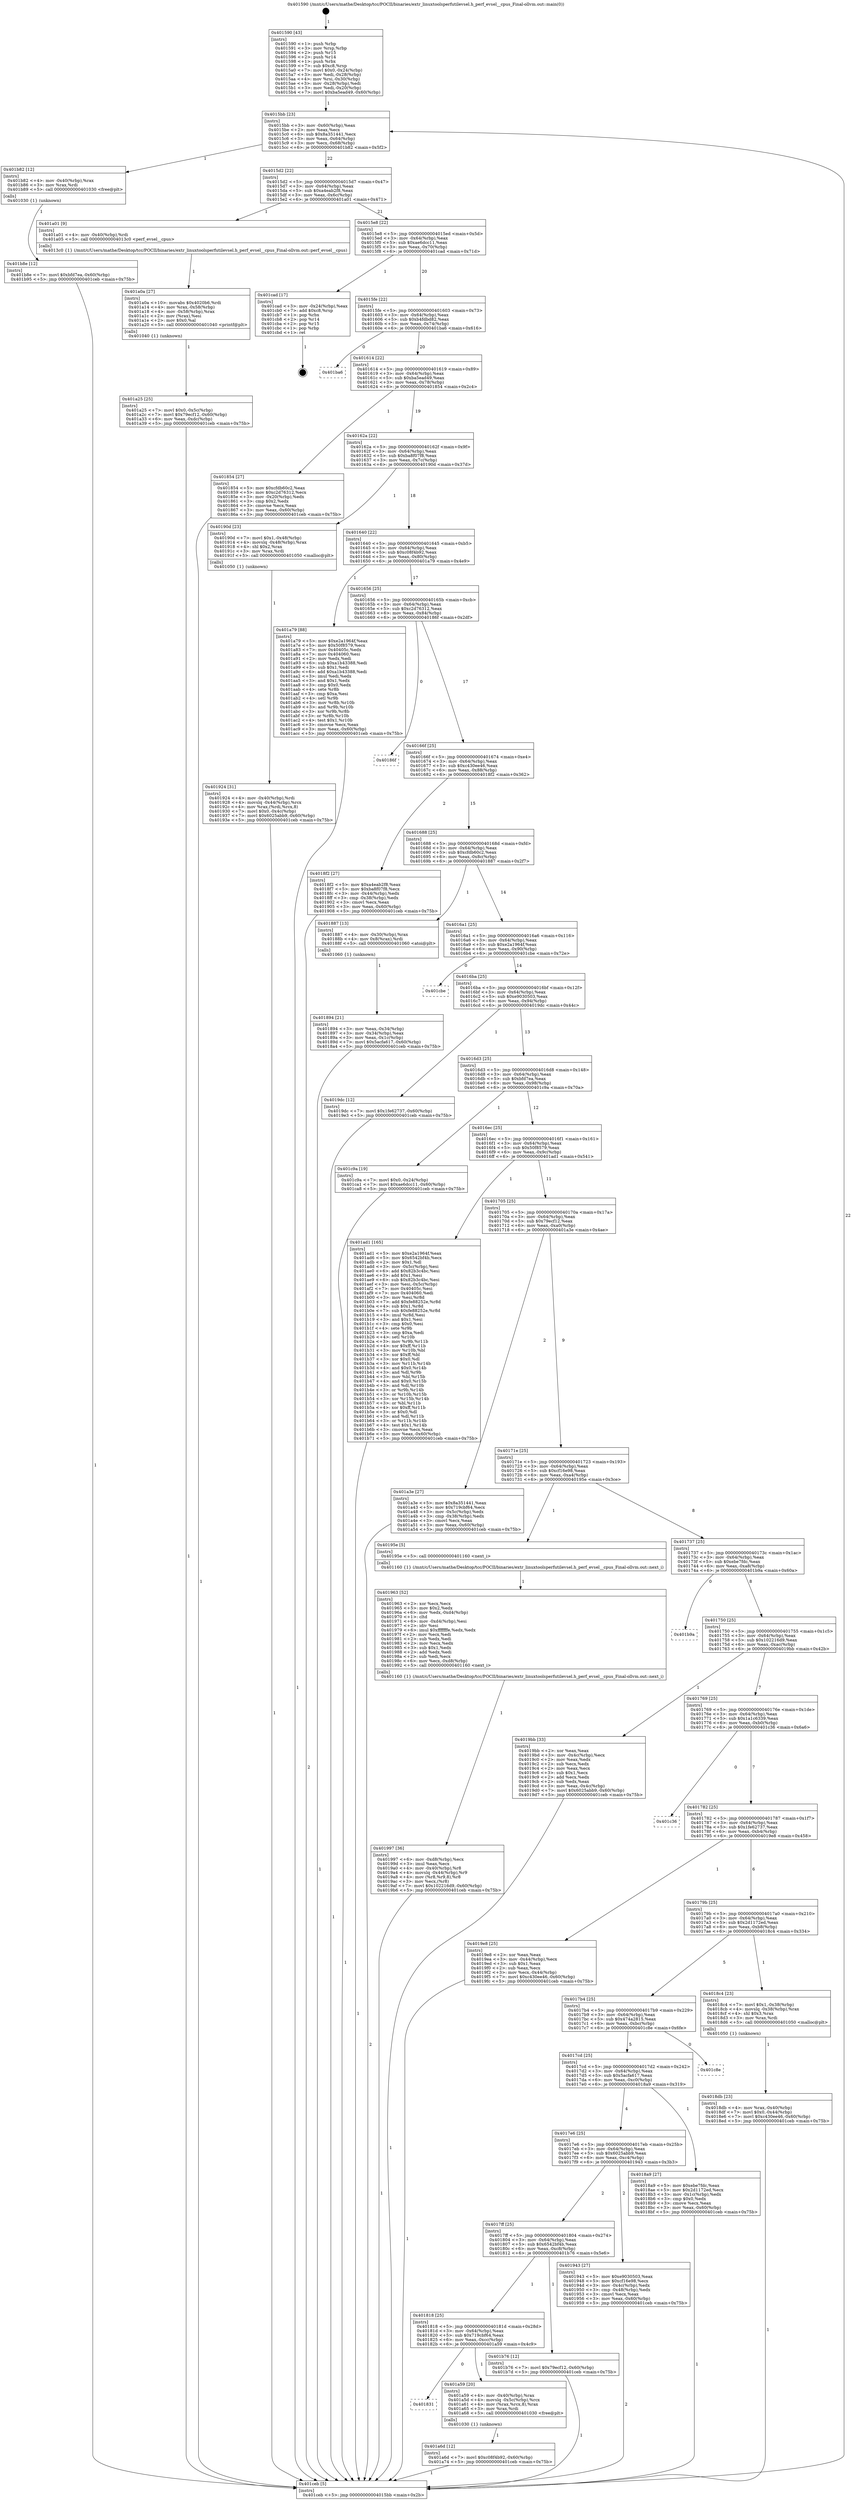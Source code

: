 digraph "0x401590" {
  label = "0x401590 (/mnt/c/Users/mathe/Desktop/tcc/POCII/binaries/extr_linuxtoolsperfutilevsel.h_perf_evsel__cpus_Final-ollvm.out::main(0))"
  labelloc = "t"
  node[shape=record]

  Entry [label="",width=0.3,height=0.3,shape=circle,fillcolor=black,style=filled]
  "0x4015bb" [label="{
     0x4015bb [23]\l
     | [instrs]\l
     &nbsp;&nbsp;0x4015bb \<+3\>: mov -0x60(%rbp),%eax\l
     &nbsp;&nbsp;0x4015be \<+2\>: mov %eax,%ecx\l
     &nbsp;&nbsp;0x4015c0 \<+6\>: sub $0x8a351441,%ecx\l
     &nbsp;&nbsp;0x4015c6 \<+3\>: mov %eax,-0x64(%rbp)\l
     &nbsp;&nbsp;0x4015c9 \<+3\>: mov %ecx,-0x68(%rbp)\l
     &nbsp;&nbsp;0x4015cc \<+6\>: je 0000000000401b82 \<main+0x5f2\>\l
  }"]
  "0x401b82" [label="{
     0x401b82 [12]\l
     | [instrs]\l
     &nbsp;&nbsp;0x401b82 \<+4\>: mov -0x40(%rbp),%rax\l
     &nbsp;&nbsp;0x401b86 \<+3\>: mov %rax,%rdi\l
     &nbsp;&nbsp;0x401b89 \<+5\>: call 0000000000401030 \<free@plt\>\l
     | [calls]\l
     &nbsp;&nbsp;0x401030 \{1\} (unknown)\l
  }"]
  "0x4015d2" [label="{
     0x4015d2 [22]\l
     | [instrs]\l
     &nbsp;&nbsp;0x4015d2 \<+5\>: jmp 00000000004015d7 \<main+0x47\>\l
     &nbsp;&nbsp;0x4015d7 \<+3\>: mov -0x64(%rbp),%eax\l
     &nbsp;&nbsp;0x4015da \<+5\>: sub $0xa4eab2f8,%eax\l
     &nbsp;&nbsp;0x4015df \<+3\>: mov %eax,-0x6c(%rbp)\l
     &nbsp;&nbsp;0x4015e2 \<+6\>: je 0000000000401a01 \<main+0x471\>\l
  }"]
  Exit [label="",width=0.3,height=0.3,shape=circle,fillcolor=black,style=filled,peripheries=2]
  "0x401a01" [label="{
     0x401a01 [9]\l
     | [instrs]\l
     &nbsp;&nbsp;0x401a01 \<+4\>: mov -0x40(%rbp),%rdi\l
     &nbsp;&nbsp;0x401a05 \<+5\>: call 00000000004013c0 \<perf_evsel__cpus\>\l
     | [calls]\l
     &nbsp;&nbsp;0x4013c0 \{1\} (/mnt/c/Users/mathe/Desktop/tcc/POCII/binaries/extr_linuxtoolsperfutilevsel.h_perf_evsel__cpus_Final-ollvm.out::perf_evsel__cpus)\l
  }"]
  "0x4015e8" [label="{
     0x4015e8 [22]\l
     | [instrs]\l
     &nbsp;&nbsp;0x4015e8 \<+5\>: jmp 00000000004015ed \<main+0x5d\>\l
     &nbsp;&nbsp;0x4015ed \<+3\>: mov -0x64(%rbp),%eax\l
     &nbsp;&nbsp;0x4015f0 \<+5\>: sub $0xae6dcc11,%eax\l
     &nbsp;&nbsp;0x4015f5 \<+3\>: mov %eax,-0x70(%rbp)\l
     &nbsp;&nbsp;0x4015f8 \<+6\>: je 0000000000401cad \<main+0x71d\>\l
  }"]
  "0x401b8e" [label="{
     0x401b8e [12]\l
     | [instrs]\l
     &nbsp;&nbsp;0x401b8e \<+7\>: movl $0xbfd7ea,-0x60(%rbp)\l
     &nbsp;&nbsp;0x401b95 \<+5\>: jmp 0000000000401ceb \<main+0x75b\>\l
  }"]
  "0x401cad" [label="{
     0x401cad [17]\l
     | [instrs]\l
     &nbsp;&nbsp;0x401cad \<+3\>: mov -0x24(%rbp),%eax\l
     &nbsp;&nbsp;0x401cb0 \<+7\>: add $0xc8,%rsp\l
     &nbsp;&nbsp;0x401cb7 \<+1\>: pop %rbx\l
     &nbsp;&nbsp;0x401cb8 \<+2\>: pop %r14\l
     &nbsp;&nbsp;0x401cba \<+2\>: pop %r15\l
     &nbsp;&nbsp;0x401cbc \<+1\>: pop %rbp\l
     &nbsp;&nbsp;0x401cbd \<+1\>: ret\l
  }"]
  "0x4015fe" [label="{
     0x4015fe [22]\l
     | [instrs]\l
     &nbsp;&nbsp;0x4015fe \<+5\>: jmp 0000000000401603 \<main+0x73\>\l
     &nbsp;&nbsp;0x401603 \<+3\>: mov -0x64(%rbp),%eax\l
     &nbsp;&nbsp;0x401606 \<+5\>: sub $0xb4fdbd82,%eax\l
     &nbsp;&nbsp;0x40160b \<+3\>: mov %eax,-0x74(%rbp)\l
     &nbsp;&nbsp;0x40160e \<+6\>: je 0000000000401ba6 \<main+0x616\>\l
  }"]
  "0x401a6d" [label="{
     0x401a6d [12]\l
     | [instrs]\l
     &nbsp;&nbsp;0x401a6d \<+7\>: movl $0xc08f4b92,-0x60(%rbp)\l
     &nbsp;&nbsp;0x401a74 \<+5\>: jmp 0000000000401ceb \<main+0x75b\>\l
  }"]
  "0x401ba6" [label="{
     0x401ba6\l
  }", style=dashed]
  "0x401614" [label="{
     0x401614 [22]\l
     | [instrs]\l
     &nbsp;&nbsp;0x401614 \<+5\>: jmp 0000000000401619 \<main+0x89\>\l
     &nbsp;&nbsp;0x401619 \<+3\>: mov -0x64(%rbp),%eax\l
     &nbsp;&nbsp;0x40161c \<+5\>: sub $0xba5ead49,%eax\l
     &nbsp;&nbsp;0x401621 \<+3\>: mov %eax,-0x78(%rbp)\l
     &nbsp;&nbsp;0x401624 \<+6\>: je 0000000000401854 \<main+0x2c4\>\l
  }"]
  "0x401831" [label="{
     0x401831\l
  }", style=dashed]
  "0x401854" [label="{
     0x401854 [27]\l
     | [instrs]\l
     &nbsp;&nbsp;0x401854 \<+5\>: mov $0xcfdb60c2,%eax\l
     &nbsp;&nbsp;0x401859 \<+5\>: mov $0xc2d76312,%ecx\l
     &nbsp;&nbsp;0x40185e \<+3\>: mov -0x20(%rbp),%edx\l
     &nbsp;&nbsp;0x401861 \<+3\>: cmp $0x2,%edx\l
     &nbsp;&nbsp;0x401864 \<+3\>: cmovne %ecx,%eax\l
     &nbsp;&nbsp;0x401867 \<+3\>: mov %eax,-0x60(%rbp)\l
     &nbsp;&nbsp;0x40186a \<+5\>: jmp 0000000000401ceb \<main+0x75b\>\l
  }"]
  "0x40162a" [label="{
     0x40162a [22]\l
     | [instrs]\l
     &nbsp;&nbsp;0x40162a \<+5\>: jmp 000000000040162f \<main+0x9f\>\l
     &nbsp;&nbsp;0x40162f \<+3\>: mov -0x64(%rbp),%eax\l
     &nbsp;&nbsp;0x401632 \<+5\>: sub $0xba8f07f8,%eax\l
     &nbsp;&nbsp;0x401637 \<+3\>: mov %eax,-0x7c(%rbp)\l
     &nbsp;&nbsp;0x40163a \<+6\>: je 000000000040190d \<main+0x37d\>\l
  }"]
  "0x401ceb" [label="{
     0x401ceb [5]\l
     | [instrs]\l
     &nbsp;&nbsp;0x401ceb \<+5\>: jmp 00000000004015bb \<main+0x2b\>\l
  }"]
  "0x401590" [label="{
     0x401590 [43]\l
     | [instrs]\l
     &nbsp;&nbsp;0x401590 \<+1\>: push %rbp\l
     &nbsp;&nbsp;0x401591 \<+3\>: mov %rsp,%rbp\l
     &nbsp;&nbsp;0x401594 \<+2\>: push %r15\l
     &nbsp;&nbsp;0x401596 \<+2\>: push %r14\l
     &nbsp;&nbsp;0x401598 \<+1\>: push %rbx\l
     &nbsp;&nbsp;0x401599 \<+7\>: sub $0xc8,%rsp\l
     &nbsp;&nbsp;0x4015a0 \<+7\>: movl $0x0,-0x24(%rbp)\l
     &nbsp;&nbsp;0x4015a7 \<+3\>: mov %edi,-0x28(%rbp)\l
     &nbsp;&nbsp;0x4015aa \<+4\>: mov %rsi,-0x30(%rbp)\l
     &nbsp;&nbsp;0x4015ae \<+3\>: mov -0x28(%rbp),%edi\l
     &nbsp;&nbsp;0x4015b1 \<+3\>: mov %edi,-0x20(%rbp)\l
     &nbsp;&nbsp;0x4015b4 \<+7\>: movl $0xba5ead49,-0x60(%rbp)\l
  }"]
  "0x401a59" [label="{
     0x401a59 [20]\l
     | [instrs]\l
     &nbsp;&nbsp;0x401a59 \<+4\>: mov -0x40(%rbp),%rax\l
     &nbsp;&nbsp;0x401a5d \<+4\>: movslq -0x5c(%rbp),%rcx\l
     &nbsp;&nbsp;0x401a61 \<+4\>: mov (%rax,%rcx,8),%rax\l
     &nbsp;&nbsp;0x401a65 \<+3\>: mov %rax,%rdi\l
     &nbsp;&nbsp;0x401a68 \<+5\>: call 0000000000401030 \<free@plt\>\l
     | [calls]\l
     &nbsp;&nbsp;0x401030 \{1\} (unknown)\l
  }"]
  "0x40190d" [label="{
     0x40190d [23]\l
     | [instrs]\l
     &nbsp;&nbsp;0x40190d \<+7\>: movl $0x1,-0x48(%rbp)\l
     &nbsp;&nbsp;0x401914 \<+4\>: movslq -0x48(%rbp),%rax\l
     &nbsp;&nbsp;0x401918 \<+4\>: shl $0x2,%rax\l
     &nbsp;&nbsp;0x40191c \<+3\>: mov %rax,%rdi\l
     &nbsp;&nbsp;0x40191f \<+5\>: call 0000000000401050 \<malloc@plt\>\l
     | [calls]\l
     &nbsp;&nbsp;0x401050 \{1\} (unknown)\l
  }"]
  "0x401640" [label="{
     0x401640 [22]\l
     | [instrs]\l
     &nbsp;&nbsp;0x401640 \<+5\>: jmp 0000000000401645 \<main+0xb5\>\l
     &nbsp;&nbsp;0x401645 \<+3\>: mov -0x64(%rbp),%eax\l
     &nbsp;&nbsp;0x401648 \<+5\>: sub $0xc08f4b92,%eax\l
     &nbsp;&nbsp;0x40164d \<+3\>: mov %eax,-0x80(%rbp)\l
     &nbsp;&nbsp;0x401650 \<+6\>: je 0000000000401a79 \<main+0x4e9\>\l
  }"]
  "0x401818" [label="{
     0x401818 [25]\l
     | [instrs]\l
     &nbsp;&nbsp;0x401818 \<+5\>: jmp 000000000040181d \<main+0x28d\>\l
     &nbsp;&nbsp;0x40181d \<+3\>: mov -0x64(%rbp),%eax\l
     &nbsp;&nbsp;0x401820 \<+5\>: sub $0x719cbf64,%eax\l
     &nbsp;&nbsp;0x401825 \<+6\>: mov %eax,-0xcc(%rbp)\l
     &nbsp;&nbsp;0x40182b \<+6\>: je 0000000000401a59 \<main+0x4c9\>\l
  }"]
  "0x401a79" [label="{
     0x401a79 [88]\l
     | [instrs]\l
     &nbsp;&nbsp;0x401a79 \<+5\>: mov $0xe2a1964f,%eax\l
     &nbsp;&nbsp;0x401a7e \<+5\>: mov $0x50f8579,%ecx\l
     &nbsp;&nbsp;0x401a83 \<+7\>: mov 0x40405c,%edx\l
     &nbsp;&nbsp;0x401a8a \<+7\>: mov 0x404060,%esi\l
     &nbsp;&nbsp;0x401a91 \<+2\>: mov %edx,%edi\l
     &nbsp;&nbsp;0x401a93 \<+6\>: sub $0xa1b43388,%edi\l
     &nbsp;&nbsp;0x401a99 \<+3\>: sub $0x1,%edi\l
     &nbsp;&nbsp;0x401a9c \<+6\>: add $0xa1b43388,%edi\l
     &nbsp;&nbsp;0x401aa2 \<+3\>: imul %edi,%edx\l
     &nbsp;&nbsp;0x401aa5 \<+3\>: and $0x1,%edx\l
     &nbsp;&nbsp;0x401aa8 \<+3\>: cmp $0x0,%edx\l
     &nbsp;&nbsp;0x401aab \<+4\>: sete %r8b\l
     &nbsp;&nbsp;0x401aaf \<+3\>: cmp $0xa,%esi\l
     &nbsp;&nbsp;0x401ab2 \<+4\>: setl %r9b\l
     &nbsp;&nbsp;0x401ab6 \<+3\>: mov %r8b,%r10b\l
     &nbsp;&nbsp;0x401ab9 \<+3\>: and %r9b,%r10b\l
     &nbsp;&nbsp;0x401abc \<+3\>: xor %r9b,%r8b\l
     &nbsp;&nbsp;0x401abf \<+3\>: or %r8b,%r10b\l
     &nbsp;&nbsp;0x401ac2 \<+4\>: test $0x1,%r10b\l
     &nbsp;&nbsp;0x401ac6 \<+3\>: cmovne %ecx,%eax\l
     &nbsp;&nbsp;0x401ac9 \<+3\>: mov %eax,-0x60(%rbp)\l
     &nbsp;&nbsp;0x401acc \<+5\>: jmp 0000000000401ceb \<main+0x75b\>\l
  }"]
  "0x401656" [label="{
     0x401656 [25]\l
     | [instrs]\l
     &nbsp;&nbsp;0x401656 \<+5\>: jmp 000000000040165b \<main+0xcb\>\l
     &nbsp;&nbsp;0x40165b \<+3\>: mov -0x64(%rbp),%eax\l
     &nbsp;&nbsp;0x40165e \<+5\>: sub $0xc2d76312,%eax\l
     &nbsp;&nbsp;0x401663 \<+6\>: mov %eax,-0x84(%rbp)\l
     &nbsp;&nbsp;0x401669 \<+6\>: je 000000000040186f \<main+0x2df\>\l
  }"]
  "0x401b76" [label="{
     0x401b76 [12]\l
     | [instrs]\l
     &nbsp;&nbsp;0x401b76 \<+7\>: movl $0x79ecf12,-0x60(%rbp)\l
     &nbsp;&nbsp;0x401b7d \<+5\>: jmp 0000000000401ceb \<main+0x75b\>\l
  }"]
  "0x40186f" [label="{
     0x40186f\l
  }", style=dashed]
  "0x40166f" [label="{
     0x40166f [25]\l
     | [instrs]\l
     &nbsp;&nbsp;0x40166f \<+5\>: jmp 0000000000401674 \<main+0xe4\>\l
     &nbsp;&nbsp;0x401674 \<+3\>: mov -0x64(%rbp),%eax\l
     &nbsp;&nbsp;0x401677 \<+5\>: sub $0xc430ee46,%eax\l
     &nbsp;&nbsp;0x40167c \<+6\>: mov %eax,-0x88(%rbp)\l
     &nbsp;&nbsp;0x401682 \<+6\>: je 00000000004018f2 \<main+0x362\>\l
  }"]
  "0x401a25" [label="{
     0x401a25 [25]\l
     | [instrs]\l
     &nbsp;&nbsp;0x401a25 \<+7\>: movl $0x0,-0x5c(%rbp)\l
     &nbsp;&nbsp;0x401a2c \<+7\>: movl $0x79ecf12,-0x60(%rbp)\l
     &nbsp;&nbsp;0x401a33 \<+6\>: mov %eax,-0xdc(%rbp)\l
     &nbsp;&nbsp;0x401a39 \<+5\>: jmp 0000000000401ceb \<main+0x75b\>\l
  }"]
  "0x4018f2" [label="{
     0x4018f2 [27]\l
     | [instrs]\l
     &nbsp;&nbsp;0x4018f2 \<+5\>: mov $0xa4eab2f8,%eax\l
     &nbsp;&nbsp;0x4018f7 \<+5\>: mov $0xba8f07f8,%ecx\l
     &nbsp;&nbsp;0x4018fc \<+3\>: mov -0x44(%rbp),%edx\l
     &nbsp;&nbsp;0x4018ff \<+3\>: cmp -0x38(%rbp),%edx\l
     &nbsp;&nbsp;0x401902 \<+3\>: cmovl %ecx,%eax\l
     &nbsp;&nbsp;0x401905 \<+3\>: mov %eax,-0x60(%rbp)\l
     &nbsp;&nbsp;0x401908 \<+5\>: jmp 0000000000401ceb \<main+0x75b\>\l
  }"]
  "0x401688" [label="{
     0x401688 [25]\l
     | [instrs]\l
     &nbsp;&nbsp;0x401688 \<+5\>: jmp 000000000040168d \<main+0xfd\>\l
     &nbsp;&nbsp;0x40168d \<+3\>: mov -0x64(%rbp),%eax\l
     &nbsp;&nbsp;0x401690 \<+5\>: sub $0xcfdb60c2,%eax\l
     &nbsp;&nbsp;0x401695 \<+6\>: mov %eax,-0x8c(%rbp)\l
     &nbsp;&nbsp;0x40169b \<+6\>: je 0000000000401887 \<main+0x2f7\>\l
  }"]
  "0x401a0a" [label="{
     0x401a0a [27]\l
     | [instrs]\l
     &nbsp;&nbsp;0x401a0a \<+10\>: movabs $0x4020b6,%rdi\l
     &nbsp;&nbsp;0x401a14 \<+4\>: mov %rax,-0x58(%rbp)\l
     &nbsp;&nbsp;0x401a18 \<+4\>: mov -0x58(%rbp),%rax\l
     &nbsp;&nbsp;0x401a1c \<+2\>: mov (%rax),%esi\l
     &nbsp;&nbsp;0x401a1e \<+2\>: mov $0x0,%al\l
     &nbsp;&nbsp;0x401a20 \<+5\>: call 0000000000401040 \<printf@plt\>\l
     | [calls]\l
     &nbsp;&nbsp;0x401040 \{1\} (unknown)\l
  }"]
  "0x401887" [label="{
     0x401887 [13]\l
     | [instrs]\l
     &nbsp;&nbsp;0x401887 \<+4\>: mov -0x30(%rbp),%rax\l
     &nbsp;&nbsp;0x40188b \<+4\>: mov 0x8(%rax),%rdi\l
     &nbsp;&nbsp;0x40188f \<+5\>: call 0000000000401060 \<atoi@plt\>\l
     | [calls]\l
     &nbsp;&nbsp;0x401060 \{1\} (unknown)\l
  }"]
  "0x4016a1" [label="{
     0x4016a1 [25]\l
     | [instrs]\l
     &nbsp;&nbsp;0x4016a1 \<+5\>: jmp 00000000004016a6 \<main+0x116\>\l
     &nbsp;&nbsp;0x4016a6 \<+3\>: mov -0x64(%rbp),%eax\l
     &nbsp;&nbsp;0x4016a9 \<+5\>: sub $0xe2a1964f,%eax\l
     &nbsp;&nbsp;0x4016ae \<+6\>: mov %eax,-0x90(%rbp)\l
     &nbsp;&nbsp;0x4016b4 \<+6\>: je 0000000000401cbe \<main+0x72e\>\l
  }"]
  "0x401894" [label="{
     0x401894 [21]\l
     | [instrs]\l
     &nbsp;&nbsp;0x401894 \<+3\>: mov %eax,-0x34(%rbp)\l
     &nbsp;&nbsp;0x401897 \<+3\>: mov -0x34(%rbp),%eax\l
     &nbsp;&nbsp;0x40189a \<+3\>: mov %eax,-0x1c(%rbp)\l
     &nbsp;&nbsp;0x40189d \<+7\>: movl $0x5acfa617,-0x60(%rbp)\l
     &nbsp;&nbsp;0x4018a4 \<+5\>: jmp 0000000000401ceb \<main+0x75b\>\l
  }"]
  "0x401997" [label="{
     0x401997 [36]\l
     | [instrs]\l
     &nbsp;&nbsp;0x401997 \<+6\>: mov -0xd8(%rbp),%ecx\l
     &nbsp;&nbsp;0x40199d \<+3\>: imul %eax,%ecx\l
     &nbsp;&nbsp;0x4019a0 \<+4\>: mov -0x40(%rbp),%r8\l
     &nbsp;&nbsp;0x4019a4 \<+4\>: movslq -0x44(%rbp),%r9\l
     &nbsp;&nbsp;0x4019a8 \<+4\>: mov (%r8,%r9,8),%r8\l
     &nbsp;&nbsp;0x4019ac \<+3\>: mov %ecx,(%r8)\l
     &nbsp;&nbsp;0x4019af \<+7\>: movl $0x102216d9,-0x60(%rbp)\l
     &nbsp;&nbsp;0x4019b6 \<+5\>: jmp 0000000000401ceb \<main+0x75b\>\l
  }"]
  "0x401cbe" [label="{
     0x401cbe\l
  }", style=dashed]
  "0x4016ba" [label="{
     0x4016ba [25]\l
     | [instrs]\l
     &nbsp;&nbsp;0x4016ba \<+5\>: jmp 00000000004016bf \<main+0x12f\>\l
     &nbsp;&nbsp;0x4016bf \<+3\>: mov -0x64(%rbp),%eax\l
     &nbsp;&nbsp;0x4016c2 \<+5\>: sub $0xe9030503,%eax\l
     &nbsp;&nbsp;0x4016c7 \<+6\>: mov %eax,-0x94(%rbp)\l
     &nbsp;&nbsp;0x4016cd \<+6\>: je 00000000004019dc \<main+0x44c\>\l
  }"]
  "0x401963" [label="{
     0x401963 [52]\l
     | [instrs]\l
     &nbsp;&nbsp;0x401963 \<+2\>: xor %ecx,%ecx\l
     &nbsp;&nbsp;0x401965 \<+5\>: mov $0x2,%edx\l
     &nbsp;&nbsp;0x40196a \<+6\>: mov %edx,-0xd4(%rbp)\l
     &nbsp;&nbsp;0x401970 \<+1\>: cltd\l
     &nbsp;&nbsp;0x401971 \<+6\>: mov -0xd4(%rbp),%esi\l
     &nbsp;&nbsp;0x401977 \<+2\>: idiv %esi\l
     &nbsp;&nbsp;0x401979 \<+6\>: imul $0xfffffffe,%edx,%edx\l
     &nbsp;&nbsp;0x40197f \<+2\>: mov %ecx,%edi\l
     &nbsp;&nbsp;0x401981 \<+2\>: sub %edx,%edi\l
     &nbsp;&nbsp;0x401983 \<+2\>: mov %ecx,%edx\l
     &nbsp;&nbsp;0x401985 \<+3\>: sub $0x1,%edx\l
     &nbsp;&nbsp;0x401988 \<+2\>: add %edx,%edi\l
     &nbsp;&nbsp;0x40198a \<+2\>: sub %edi,%ecx\l
     &nbsp;&nbsp;0x40198c \<+6\>: mov %ecx,-0xd8(%rbp)\l
     &nbsp;&nbsp;0x401992 \<+5\>: call 0000000000401160 \<next_i\>\l
     | [calls]\l
     &nbsp;&nbsp;0x401160 \{1\} (/mnt/c/Users/mathe/Desktop/tcc/POCII/binaries/extr_linuxtoolsperfutilevsel.h_perf_evsel__cpus_Final-ollvm.out::next_i)\l
  }"]
  "0x4019dc" [label="{
     0x4019dc [12]\l
     | [instrs]\l
     &nbsp;&nbsp;0x4019dc \<+7\>: movl $0x1fe62737,-0x60(%rbp)\l
     &nbsp;&nbsp;0x4019e3 \<+5\>: jmp 0000000000401ceb \<main+0x75b\>\l
  }"]
  "0x4016d3" [label="{
     0x4016d3 [25]\l
     | [instrs]\l
     &nbsp;&nbsp;0x4016d3 \<+5\>: jmp 00000000004016d8 \<main+0x148\>\l
     &nbsp;&nbsp;0x4016d8 \<+3\>: mov -0x64(%rbp),%eax\l
     &nbsp;&nbsp;0x4016db \<+5\>: sub $0xbfd7ea,%eax\l
     &nbsp;&nbsp;0x4016e0 \<+6\>: mov %eax,-0x98(%rbp)\l
     &nbsp;&nbsp;0x4016e6 \<+6\>: je 0000000000401c9a \<main+0x70a\>\l
  }"]
  "0x4017ff" [label="{
     0x4017ff [25]\l
     | [instrs]\l
     &nbsp;&nbsp;0x4017ff \<+5\>: jmp 0000000000401804 \<main+0x274\>\l
     &nbsp;&nbsp;0x401804 \<+3\>: mov -0x64(%rbp),%eax\l
     &nbsp;&nbsp;0x401807 \<+5\>: sub $0x6542bf4b,%eax\l
     &nbsp;&nbsp;0x40180c \<+6\>: mov %eax,-0xc8(%rbp)\l
     &nbsp;&nbsp;0x401812 \<+6\>: je 0000000000401b76 \<main+0x5e6\>\l
  }"]
  "0x401c9a" [label="{
     0x401c9a [19]\l
     | [instrs]\l
     &nbsp;&nbsp;0x401c9a \<+7\>: movl $0x0,-0x24(%rbp)\l
     &nbsp;&nbsp;0x401ca1 \<+7\>: movl $0xae6dcc11,-0x60(%rbp)\l
     &nbsp;&nbsp;0x401ca8 \<+5\>: jmp 0000000000401ceb \<main+0x75b\>\l
  }"]
  "0x4016ec" [label="{
     0x4016ec [25]\l
     | [instrs]\l
     &nbsp;&nbsp;0x4016ec \<+5\>: jmp 00000000004016f1 \<main+0x161\>\l
     &nbsp;&nbsp;0x4016f1 \<+3\>: mov -0x64(%rbp),%eax\l
     &nbsp;&nbsp;0x4016f4 \<+5\>: sub $0x50f8579,%eax\l
     &nbsp;&nbsp;0x4016f9 \<+6\>: mov %eax,-0x9c(%rbp)\l
     &nbsp;&nbsp;0x4016ff \<+6\>: je 0000000000401ad1 \<main+0x541\>\l
  }"]
  "0x401943" [label="{
     0x401943 [27]\l
     | [instrs]\l
     &nbsp;&nbsp;0x401943 \<+5\>: mov $0xe9030503,%eax\l
     &nbsp;&nbsp;0x401948 \<+5\>: mov $0xcf16e98,%ecx\l
     &nbsp;&nbsp;0x40194d \<+3\>: mov -0x4c(%rbp),%edx\l
     &nbsp;&nbsp;0x401950 \<+3\>: cmp -0x48(%rbp),%edx\l
     &nbsp;&nbsp;0x401953 \<+3\>: cmovl %ecx,%eax\l
     &nbsp;&nbsp;0x401956 \<+3\>: mov %eax,-0x60(%rbp)\l
     &nbsp;&nbsp;0x401959 \<+5\>: jmp 0000000000401ceb \<main+0x75b\>\l
  }"]
  "0x401ad1" [label="{
     0x401ad1 [165]\l
     | [instrs]\l
     &nbsp;&nbsp;0x401ad1 \<+5\>: mov $0xe2a1964f,%eax\l
     &nbsp;&nbsp;0x401ad6 \<+5\>: mov $0x6542bf4b,%ecx\l
     &nbsp;&nbsp;0x401adb \<+2\>: mov $0x1,%dl\l
     &nbsp;&nbsp;0x401add \<+3\>: mov -0x5c(%rbp),%esi\l
     &nbsp;&nbsp;0x401ae0 \<+6\>: add $0x82b3c4bc,%esi\l
     &nbsp;&nbsp;0x401ae6 \<+3\>: add $0x1,%esi\l
     &nbsp;&nbsp;0x401ae9 \<+6\>: sub $0x82b3c4bc,%esi\l
     &nbsp;&nbsp;0x401aef \<+3\>: mov %esi,-0x5c(%rbp)\l
     &nbsp;&nbsp;0x401af2 \<+7\>: mov 0x40405c,%esi\l
     &nbsp;&nbsp;0x401af9 \<+7\>: mov 0x404060,%edi\l
     &nbsp;&nbsp;0x401b00 \<+3\>: mov %esi,%r8d\l
     &nbsp;&nbsp;0x401b03 \<+7\>: add $0xfe88252e,%r8d\l
     &nbsp;&nbsp;0x401b0a \<+4\>: sub $0x1,%r8d\l
     &nbsp;&nbsp;0x401b0e \<+7\>: sub $0xfe88252e,%r8d\l
     &nbsp;&nbsp;0x401b15 \<+4\>: imul %r8d,%esi\l
     &nbsp;&nbsp;0x401b19 \<+3\>: and $0x1,%esi\l
     &nbsp;&nbsp;0x401b1c \<+3\>: cmp $0x0,%esi\l
     &nbsp;&nbsp;0x401b1f \<+4\>: sete %r9b\l
     &nbsp;&nbsp;0x401b23 \<+3\>: cmp $0xa,%edi\l
     &nbsp;&nbsp;0x401b26 \<+4\>: setl %r10b\l
     &nbsp;&nbsp;0x401b2a \<+3\>: mov %r9b,%r11b\l
     &nbsp;&nbsp;0x401b2d \<+4\>: xor $0xff,%r11b\l
     &nbsp;&nbsp;0x401b31 \<+3\>: mov %r10b,%bl\l
     &nbsp;&nbsp;0x401b34 \<+3\>: xor $0xff,%bl\l
     &nbsp;&nbsp;0x401b37 \<+3\>: xor $0x0,%dl\l
     &nbsp;&nbsp;0x401b3a \<+3\>: mov %r11b,%r14b\l
     &nbsp;&nbsp;0x401b3d \<+4\>: and $0x0,%r14b\l
     &nbsp;&nbsp;0x401b41 \<+3\>: and %dl,%r9b\l
     &nbsp;&nbsp;0x401b44 \<+3\>: mov %bl,%r15b\l
     &nbsp;&nbsp;0x401b47 \<+4\>: and $0x0,%r15b\l
     &nbsp;&nbsp;0x401b4b \<+3\>: and %dl,%r10b\l
     &nbsp;&nbsp;0x401b4e \<+3\>: or %r9b,%r14b\l
     &nbsp;&nbsp;0x401b51 \<+3\>: or %r10b,%r15b\l
     &nbsp;&nbsp;0x401b54 \<+3\>: xor %r15b,%r14b\l
     &nbsp;&nbsp;0x401b57 \<+3\>: or %bl,%r11b\l
     &nbsp;&nbsp;0x401b5a \<+4\>: xor $0xff,%r11b\l
     &nbsp;&nbsp;0x401b5e \<+3\>: or $0x0,%dl\l
     &nbsp;&nbsp;0x401b61 \<+3\>: and %dl,%r11b\l
     &nbsp;&nbsp;0x401b64 \<+3\>: or %r11b,%r14b\l
     &nbsp;&nbsp;0x401b67 \<+4\>: test $0x1,%r14b\l
     &nbsp;&nbsp;0x401b6b \<+3\>: cmovne %ecx,%eax\l
     &nbsp;&nbsp;0x401b6e \<+3\>: mov %eax,-0x60(%rbp)\l
     &nbsp;&nbsp;0x401b71 \<+5\>: jmp 0000000000401ceb \<main+0x75b\>\l
  }"]
  "0x401705" [label="{
     0x401705 [25]\l
     | [instrs]\l
     &nbsp;&nbsp;0x401705 \<+5\>: jmp 000000000040170a \<main+0x17a\>\l
     &nbsp;&nbsp;0x40170a \<+3\>: mov -0x64(%rbp),%eax\l
     &nbsp;&nbsp;0x40170d \<+5\>: sub $0x79ecf12,%eax\l
     &nbsp;&nbsp;0x401712 \<+6\>: mov %eax,-0xa0(%rbp)\l
     &nbsp;&nbsp;0x401718 \<+6\>: je 0000000000401a3e \<main+0x4ae\>\l
  }"]
  "0x401924" [label="{
     0x401924 [31]\l
     | [instrs]\l
     &nbsp;&nbsp;0x401924 \<+4\>: mov -0x40(%rbp),%rdi\l
     &nbsp;&nbsp;0x401928 \<+4\>: movslq -0x44(%rbp),%rcx\l
     &nbsp;&nbsp;0x40192c \<+4\>: mov %rax,(%rdi,%rcx,8)\l
     &nbsp;&nbsp;0x401930 \<+7\>: movl $0x0,-0x4c(%rbp)\l
     &nbsp;&nbsp;0x401937 \<+7\>: movl $0x6025abb9,-0x60(%rbp)\l
     &nbsp;&nbsp;0x40193e \<+5\>: jmp 0000000000401ceb \<main+0x75b\>\l
  }"]
  "0x401a3e" [label="{
     0x401a3e [27]\l
     | [instrs]\l
     &nbsp;&nbsp;0x401a3e \<+5\>: mov $0x8a351441,%eax\l
     &nbsp;&nbsp;0x401a43 \<+5\>: mov $0x719cbf64,%ecx\l
     &nbsp;&nbsp;0x401a48 \<+3\>: mov -0x5c(%rbp),%edx\l
     &nbsp;&nbsp;0x401a4b \<+3\>: cmp -0x38(%rbp),%edx\l
     &nbsp;&nbsp;0x401a4e \<+3\>: cmovl %ecx,%eax\l
     &nbsp;&nbsp;0x401a51 \<+3\>: mov %eax,-0x60(%rbp)\l
     &nbsp;&nbsp;0x401a54 \<+5\>: jmp 0000000000401ceb \<main+0x75b\>\l
  }"]
  "0x40171e" [label="{
     0x40171e [25]\l
     | [instrs]\l
     &nbsp;&nbsp;0x40171e \<+5\>: jmp 0000000000401723 \<main+0x193\>\l
     &nbsp;&nbsp;0x401723 \<+3\>: mov -0x64(%rbp),%eax\l
     &nbsp;&nbsp;0x401726 \<+5\>: sub $0xcf16e98,%eax\l
     &nbsp;&nbsp;0x40172b \<+6\>: mov %eax,-0xa4(%rbp)\l
     &nbsp;&nbsp;0x401731 \<+6\>: je 000000000040195e \<main+0x3ce\>\l
  }"]
  "0x4018db" [label="{
     0x4018db [23]\l
     | [instrs]\l
     &nbsp;&nbsp;0x4018db \<+4\>: mov %rax,-0x40(%rbp)\l
     &nbsp;&nbsp;0x4018df \<+7\>: movl $0x0,-0x44(%rbp)\l
     &nbsp;&nbsp;0x4018e6 \<+7\>: movl $0xc430ee46,-0x60(%rbp)\l
     &nbsp;&nbsp;0x4018ed \<+5\>: jmp 0000000000401ceb \<main+0x75b\>\l
  }"]
  "0x40195e" [label="{
     0x40195e [5]\l
     | [instrs]\l
     &nbsp;&nbsp;0x40195e \<+5\>: call 0000000000401160 \<next_i\>\l
     | [calls]\l
     &nbsp;&nbsp;0x401160 \{1\} (/mnt/c/Users/mathe/Desktop/tcc/POCII/binaries/extr_linuxtoolsperfutilevsel.h_perf_evsel__cpus_Final-ollvm.out::next_i)\l
  }"]
  "0x401737" [label="{
     0x401737 [25]\l
     | [instrs]\l
     &nbsp;&nbsp;0x401737 \<+5\>: jmp 000000000040173c \<main+0x1ac\>\l
     &nbsp;&nbsp;0x40173c \<+3\>: mov -0x64(%rbp),%eax\l
     &nbsp;&nbsp;0x40173f \<+5\>: sub $0xebe7fdc,%eax\l
     &nbsp;&nbsp;0x401744 \<+6\>: mov %eax,-0xa8(%rbp)\l
     &nbsp;&nbsp;0x40174a \<+6\>: je 0000000000401b9a \<main+0x60a\>\l
  }"]
  "0x4017e6" [label="{
     0x4017e6 [25]\l
     | [instrs]\l
     &nbsp;&nbsp;0x4017e6 \<+5\>: jmp 00000000004017eb \<main+0x25b\>\l
     &nbsp;&nbsp;0x4017eb \<+3\>: mov -0x64(%rbp),%eax\l
     &nbsp;&nbsp;0x4017ee \<+5\>: sub $0x6025abb9,%eax\l
     &nbsp;&nbsp;0x4017f3 \<+6\>: mov %eax,-0xc4(%rbp)\l
     &nbsp;&nbsp;0x4017f9 \<+6\>: je 0000000000401943 \<main+0x3b3\>\l
  }"]
  "0x401b9a" [label="{
     0x401b9a\l
  }", style=dashed]
  "0x401750" [label="{
     0x401750 [25]\l
     | [instrs]\l
     &nbsp;&nbsp;0x401750 \<+5\>: jmp 0000000000401755 \<main+0x1c5\>\l
     &nbsp;&nbsp;0x401755 \<+3\>: mov -0x64(%rbp),%eax\l
     &nbsp;&nbsp;0x401758 \<+5\>: sub $0x102216d9,%eax\l
     &nbsp;&nbsp;0x40175d \<+6\>: mov %eax,-0xac(%rbp)\l
     &nbsp;&nbsp;0x401763 \<+6\>: je 00000000004019bb \<main+0x42b\>\l
  }"]
  "0x4018a9" [label="{
     0x4018a9 [27]\l
     | [instrs]\l
     &nbsp;&nbsp;0x4018a9 \<+5\>: mov $0xebe7fdc,%eax\l
     &nbsp;&nbsp;0x4018ae \<+5\>: mov $0x2d1172ed,%ecx\l
     &nbsp;&nbsp;0x4018b3 \<+3\>: mov -0x1c(%rbp),%edx\l
     &nbsp;&nbsp;0x4018b6 \<+3\>: cmp $0x0,%edx\l
     &nbsp;&nbsp;0x4018b9 \<+3\>: cmove %ecx,%eax\l
     &nbsp;&nbsp;0x4018bc \<+3\>: mov %eax,-0x60(%rbp)\l
     &nbsp;&nbsp;0x4018bf \<+5\>: jmp 0000000000401ceb \<main+0x75b\>\l
  }"]
  "0x4019bb" [label="{
     0x4019bb [33]\l
     | [instrs]\l
     &nbsp;&nbsp;0x4019bb \<+2\>: xor %eax,%eax\l
     &nbsp;&nbsp;0x4019bd \<+3\>: mov -0x4c(%rbp),%ecx\l
     &nbsp;&nbsp;0x4019c0 \<+2\>: mov %eax,%edx\l
     &nbsp;&nbsp;0x4019c2 \<+2\>: sub %ecx,%edx\l
     &nbsp;&nbsp;0x4019c4 \<+2\>: mov %eax,%ecx\l
     &nbsp;&nbsp;0x4019c6 \<+3\>: sub $0x1,%ecx\l
     &nbsp;&nbsp;0x4019c9 \<+2\>: add %ecx,%edx\l
     &nbsp;&nbsp;0x4019cb \<+2\>: sub %edx,%eax\l
     &nbsp;&nbsp;0x4019cd \<+3\>: mov %eax,-0x4c(%rbp)\l
     &nbsp;&nbsp;0x4019d0 \<+7\>: movl $0x6025abb9,-0x60(%rbp)\l
     &nbsp;&nbsp;0x4019d7 \<+5\>: jmp 0000000000401ceb \<main+0x75b\>\l
  }"]
  "0x401769" [label="{
     0x401769 [25]\l
     | [instrs]\l
     &nbsp;&nbsp;0x401769 \<+5\>: jmp 000000000040176e \<main+0x1de\>\l
     &nbsp;&nbsp;0x40176e \<+3\>: mov -0x64(%rbp),%eax\l
     &nbsp;&nbsp;0x401771 \<+5\>: sub $0x1a1c6339,%eax\l
     &nbsp;&nbsp;0x401776 \<+6\>: mov %eax,-0xb0(%rbp)\l
     &nbsp;&nbsp;0x40177c \<+6\>: je 0000000000401c36 \<main+0x6a6\>\l
  }"]
  "0x4017cd" [label="{
     0x4017cd [25]\l
     | [instrs]\l
     &nbsp;&nbsp;0x4017cd \<+5\>: jmp 00000000004017d2 \<main+0x242\>\l
     &nbsp;&nbsp;0x4017d2 \<+3\>: mov -0x64(%rbp),%eax\l
     &nbsp;&nbsp;0x4017d5 \<+5\>: sub $0x5acfa617,%eax\l
     &nbsp;&nbsp;0x4017da \<+6\>: mov %eax,-0xc0(%rbp)\l
     &nbsp;&nbsp;0x4017e0 \<+6\>: je 00000000004018a9 \<main+0x319\>\l
  }"]
  "0x401c36" [label="{
     0x401c36\l
  }", style=dashed]
  "0x401782" [label="{
     0x401782 [25]\l
     | [instrs]\l
     &nbsp;&nbsp;0x401782 \<+5\>: jmp 0000000000401787 \<main+0x1f7\>\l
     &nbsp;&nbsp;0x401787 \<+3\>: mov -0x64(%rbp),%eax\l
     &nbsp;&nbsp;0x40178a \<+5\>: sub $0x1fe62737,%eax\l
     &nbsp;&nbsp;0x40178f \<+6\>: mov %eax,-0xb4(%rbp)\l
     &nbsp;&nbsp;0x401795 \<+6\>: je 00000000004019e8 \<main+0x458\>\l
  }"]
  "0x401c8e" [label="{
     0x401c8e\l
  }", style=dashed]
  "0x4019e8" [label="{
     0x4019e8 [25]\l
     | [instrs]\l
     &nbsp;&nbsp;0x4019e8 \<+2\>: xor %eax,%eax\l
     &nbsp;&nbsp;0x4019ea \<+3\>: mov -0x44(%rbp),%ecx\l
     &nbsp;&nbsp;0x4019ed \<+3\>: sub $0x1,%eax\l
     &nbsp;&nbsp;0x4019f0 \<+2\>: sub %eax,%ecx\l
     &nbsp;&nbsp;0x4019f2 \<+3\>: mov %ecx,-0x44(%rbp)\l
     &nbsp;&nbsp;0x4019f5 \<+7\>: movl $0xc430ee46,-0x60(%rbp)\l
     &nbsp;&nbsp;0x4019fc \<+5\>: jmp 0000000000401ceb \<main+0x75b\>\l
  }"]
  "0x40179b" [label="{
     0x40179b [25]\l
     | [instrs]\l
     &nbsp;&nbsp;0x40179b \<+5\>: jmp 00000000004017a0 \<main+0x210\>\l
     &nbsp;&nbsp;0x4017a0 \<+3\>: mov -0x64(%rbp),%eax\l
     &nbsp;&nbsp;0x4017a3 \<+5\>: sub $0x2d1172ed,%eax\l
     &nbsp;&nbsp;0x4017a8 \<+6\>: mov %eax,-0xb8(%rbp)\l
     &nbsp;&nbsp;0x4017ae \<+6\>: je 00000000004018c4 \<main+0x334\>\l
  }"]
  "0x4017b4" [label="{
     0x4017b4 [25]\l
     | [instrs]\l
     &nbsp;&nbsp;0x4017b4 \<+5\>: jmp 00000000004017b9 \<main+0x229\>\l
     &nbsp;&nbsp;0x4017b9 \<+3\>: mov -0x64(%rbp),%eax\l
     &nbsp;&nbsp;0x4017bc \<+5\>: sub $0x474a2815,%eax\l
     &nbsp;&nbsp;0x4017c1 \<+6\>: mov %eax,-0xbc(%rbp)\l
     &nbsp;&nbsp;0x4017c7 \<+6\>: je 0000000000401c8e \<main+0x6fe\>\l
  }"]
  "0x4018c4" [label="{
     0x4018c4 [23]\l
     | [instrs]\l
     &nbsp;&nbsp;0x4018c4 \<+7\>: movl $0x1,-0x38(%rbp)\l
     &nbsp;&nbsp;0x4018cb \<+4\>: movslq -0x38(%rbp),%rax\l
     &nbsp;&nbsp;0x4018cf \<+4\>: shl $0x3,%rax\l
     &nbsp;&nbsp;0x4018d3 \<+3\>: mov %rax,%rdi\l
     &nbsp;&nbsp;0x4018d6 \<+5\>: call 0000000000401050 \<malloc@plt\>\l
     | [calls]\l
     &nbsp;&nbsp;0x401050 \{1\} (unknown)\l
  }"]
  Entry -> "0x401590" [label=" 1"]
  "0x4015bb" -> "0x401b82" [label=" 1"]
  "0x4015bb" -> "0x4015d2" [label=" 22"]
  "0x401cad" -> Exit [label=" 1"]
  "0x4015d2" -> "0x401a01" [label=" 1"]
  "0x4015d2" -> "0x4015e8" [label=" 21"]
  "0x401c9a" -> "0x401ceb" [label=" 1"]
  "0x4015e8" -> "0x401cad" [label=" 1"]
  "0x4015e8" -> "0x4015fe" [label=" 20"]
  "0x401b8e" -> "0x401ceb" [label=" 1"]
  "0x4015fe" -> "0x401ba6" [label=" 0"]
  "0x4015fe" -> "0x401614" [label=" 20"]
  "0x401b82" -> "0x401b8e" [label=" 1"]
  "0x401614" -> "0x401854" [label=" 1"]
  "0x401614" -> "0x40162a" [label=" 19"]
  "0x401854" -> "0x401ceb" [label=" 1"]
  "0x401590" -> "0x4015bb" [label=" 1"]
  "0x401ceb" -> "0x4015bb" [label=" 22"]
  "0x401b76" -> "0x401ceb" [label=" 1"]
  "0x40162a" -> "0x40190d" [label=" 1"]
  "0x40162a" -> "0x401640" [label=" 18"]
  "0x401ad1" -> "0x401ceb" [label=" 1"]
  "0x401640" -> "0x401a79" [label=" 1"]
  "0x401640" -> "0x401656" [label=" 17"]
  "0x401a6d" -> "0x401ceb" [label=" 1"]
  "0x401656" -> "0x40186f" [label=" 0"]
  "0x401656" -> "0x40166f" [label=" 17"]
  "0x401a59" -> "0x401a6d" [label=" 1"]
  "0x40166f" -> "0x4018f2" [label=" 2"]
  "0x40166f" -> "0x401688" [label=" 15"]
  "0x401818" -> "0x401a59" [label=" 1"]
  "0x401688" -> "0x401887" [label=" 1"]
  "0x401688" -> "0x4016a1" [label=" 14"]
  "0x401887" -> "0x401894" [label=" 1"]
  "0x401894" -> "0x401ceb" [label=" 1"]
  "0x401a79" -> "0x401ceb" [label=" 1"]
  "0x4016a1" -> "0x401cbe" [label=" 0"]
  "0x4016a1" -> "0x4016ba" [label=" 14"]
  "0x4017ff" -> "0x401818" [label=" 1"]
  "0x4016ba" -> "0x4019dc" [label=" 1"]
  "0x4016ba" -> "0x4016d3" [label=" 13"]
  "0x4017ff" -> "0x401b76" [label=" 1"]
  "0x4016d3" -> "0x401c9a" [label=" 1"]
  "0x4016d3" -> "0x4016ec" [label=" 12"]
  "0x401818" -> "0x401831" [label=" 0"]
  "0x4016ec" -> "0x401ad1" [label=" 1"]
  "0x4016ec" -> "0x401705" [label=" 11"]
  "0x401a3e" -> "0x401ceb" [label=" 2"]
  "0x401705" -> "0x401a3e" [label=" 2"]
  "0x401705" -> "0x40171e" [label=" 9"]
  "0x401a0a" -> "0x401a25" [label=" 1"]
  "0x40171e" -> "0x40195e" [label=" 1"]
  "0x40171e" -> "0x401737" [label=" 8"]
  "0x401a01" -> "0x401a0a" [label=" 1"]
  "0x401737" -> "0x401b9a" [label=" 0"]
  "0x401737" -> "0x401750" [label=" 8"]
  "0x4019e8" -> "0x401ceb" [label=" 1"]
  "0x401750" -> "0x4019bb" [label=" 1"]
  "0x401750" -> "0x401769" [label=" 7"]
  "0x4019dc" -> "0x401ceb" [label=" 1"]
  "0x401769" -> "0x401c36" [label=" 0"]
  "0x401769" -> "0x401782" [label=" 7"]
  "0x401997" -> "0x401ceb" [label=" 1"]
  "0x401782" -> "0x4019e8" [label=" 1"]
  "0x401782" -> "0x40179b" [label=" 6"]
  "0x401963" -> "0x401997" [label=" 1"]
  "0x40179b" -> "0x4018c4" [label=" 1"]
  "0x40179b" -> "0x4017b4" [label=" 5"]
  "0x40195e" -> "0x401963" [label=" 1"]
  "0x4017b4" -> "0x401c8e" [label=" 0"]
  "0x4017b4" -> "0x4017cd" [label=" 5"]
  "0x4019bb" -> "0x401ceb" [label=" 1"]
  "0x4017cd" -> "0x4018a9" [label=" 1"]
  "0x4017cd" -> "0x4017e6" [label=" 4"]
  "0x4018a9" -> "0x401ceb" [label=" 1"]
  "0x4018c4" -> "0x4018db" [label=" 1"]
  "0x4018db" -> "0x401ceb" [label=" 1"]
  "0x4018f2" -> "0x401ceb" [label=" 2"]
  "0x40190d" -> "0x401924" [label=" 1"]
  "0x401924" -> "0x401ceb" [label=" 1"]
  "0x401a25" -> "0x401ceb" [label=" 1"]
  "0x4017e6" -> "0x401943" [label=" 2"]
  "0x4017e6" -> "0x4017ff" [label=" 2"]
  "0x401943" -> "0x401ceb" [label=" 2"]
}
